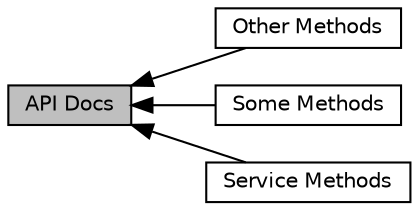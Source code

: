 digraph "API Docs"
{
  edge [fontname="Helvetica",fontsize="10",labelfontname="Helvetica",labelfontsize="10"];
  node [fontname="Helvetica",fontsize="10",shape=box];
  rankdir=LR;
  Node4 [label="Other Methods",height=0.2,width=0.4,color="black", fillcolor="white", style="filled",URL="$group__sdk__api2.html",tooltip=" "];
  Node2 [label="Some Methods",height=0.2,width=0.4,color="black", fillcolor="white", style="filled",URL="$group__sdk__api3.html",tooltip=" "];
  Node1 [label="API Docs",height=0.2,width=0.4,color="black", fillcolor="grey75", style="filled", fontcolor="black",tooltip="API documentation."];
  Node3 [label="Service Methods",height=0.2,width=0.4,color="black", fillcolor="white", style="filled",URL="$group__sdk__api.html",tooltip=" "];
  Node1->Node2 [shape=plaintext, dir="back", style="solid"];
  Node1->Node3 [shape=plaintext, dir="back", style="solid"];
  Node1->Node4 [shape=plaintext, dir="back", style="solid"];
}
